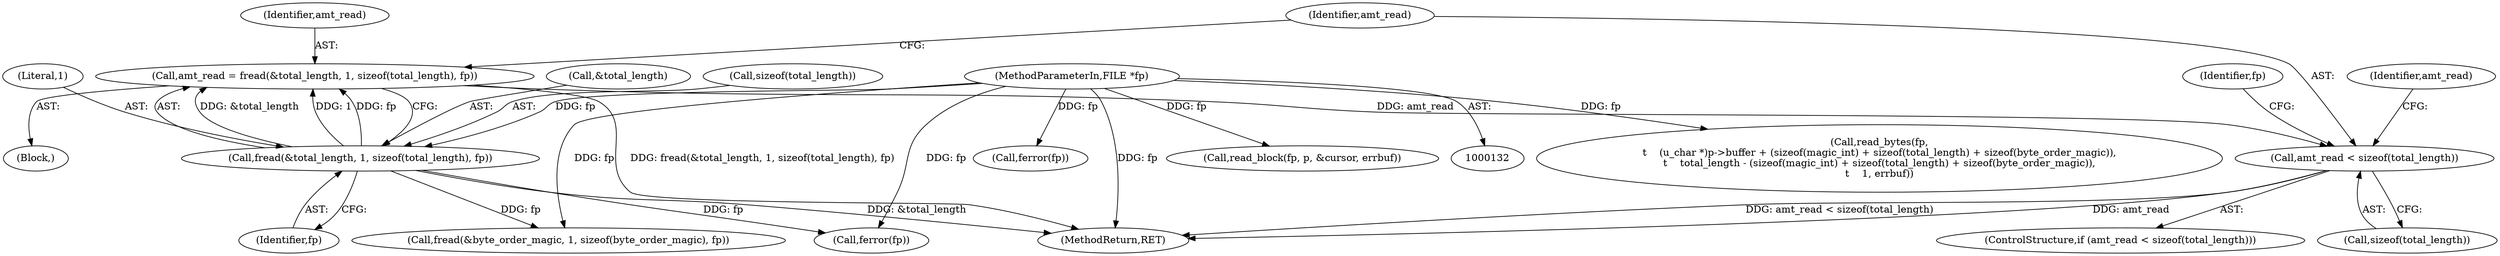 digraph "0_libpcap_a5a36d9e82dde7265e38fe1f87b7f11c461c29f6@API" {
"1000171" [label="(Call,amt_read = fread(&total_length, 1, sizeof(total_length), fp))"];
"1000173" [label="(Call,fread(&total_length, 1, sizeof(total_length), fp))"];
"1000134" [label="(MethodParameterIn,FILE *fp)"];
"1000181" [label="(Call,amt_read < sizeof(total_length))"];
"1000181" [label="(Call,amt_read < sizeof(total_length))"];
"1000182" [label="(Identifier,amt_read)"];
"1000172" [label="(Identifier,amt_read)"];
"1000549" [label="(Call,read_block(fp, p, &cursor, errbuf))"];
"1000204" [label="(Identifier,amt_read)"];
"1000188" [label="(Identifier,fp)"];
"1000173" [label="(Call,fread(&total_length, 1, sizeof(total_length), fp))"];
"1000447" [label="(Call,read_bytes(fp,\n\t    (u_char *)p->buffer + (sizeof(magic_int) + sizeof(total_length) + sizeof(byte_order_magic)),\n\t    total_length - (sizeof(magic_int) + sizeof(total_length) + sizeof(byte_order_magic)),\n\t    1, errbuf))"];
"1000134" [label="(MethodParameterIn,FILE *fp)"];
"1000176" [label="(Literal,1)"];
"1000174" [label="(Call,&total_length)"];
"1000205" [label="(Call,fread(&byte_order_magic, 1, sizeof(byte_order_magic), fp))"];
"1000180" [label="(ControlStructure,if (amt_read < sizeof(total_length)))"];
"1000138" [label="(Block,)"];
"1000177" [label="(Call,sizeof(total_length))"];
"1000179" [label="(Identifier,fp)"];
"1000219" [label="(Call,ferror(fp))"];
"1000183" [label="(Call,sizeof(total_length))"];
"1000171" [label="(Call,amt_read = fread(&total_length, 1, sizeof(total_length), fp))"];
"1000709" [label="(MethodReturn,RET)"];
"1000187" [label="(Call,ferror(fp))"];
"1000171" -> "1000138"  [label="AST: "];
"1000171" -> "1000173"  [label="CFG: "];
"1000172" -> "1000171"  [label="AST: "];
"1000173" -> "1000171"  [label="AST: "];
"1000182" -> "1000171"  [label="CFG: "];
"1000171" -> "1000709"  [label="DDG: fread(&total_length, 1, sizeof(total_length), fp)"];
"1000173" -> "1000171"  [label="DDG: &total_length"];
"1000173" -> "1000171"  [label="DDG: 1"];
"1000173" -> "1000171"  [label="DDG: fp"];
"1000171" -> "1000181"  [label="DDG: amt_read"];
"1000173" -> "1000179"  [label="CFG: "];
"1000174" -> "1000173"  [label="AST: "];
"1000176" -> "1000173"  [label="AST: "];
"1000177" -> "1000173"  [label="AST: "];
"1000179" -> "1000173"  [label="AST: "];
"1000173" -> "1000709"  [label="DDG: &total_length"];
"1000134" -> "1000173"  [label="DDG: fp"];
"1000173" -> "1000187"  [label="DDG: fp"];
"1000173" -> "1000205"  [label="DDG: fp"];
"1000134" -> "1000132"  [label="AST: "];
"1000134" -> "1000709"  [label="DDG: fp"];
"1000134" -> "1000187"  [label="DDG: fp"];
"1000134" -> "1000205"  [label="DDG: fp"];
"1000134" -> "1000219"  [label="DDG: fp"];
"1000134" -> "1000447"  [label="DDG: fp"];
"1000134" -> "1000549"  [label="DDG: fp"];
"1000181" -> "1000180"  [label="AST: "];
"1000181" -> "1000183"  [label="CFG: "];
"1000182" -> "1000181"  [label="AST: "];
"1000183" -> "1000181"  [label="AST: "];
"1000188" -> "1000181"  [label="CFG: "];
"1000204" -> "1000181"  [label="CFG: "];
"1000181" -> "1000709"  [label="DDG: amt_read"];
"1000181" -> "1000709"  [label="DDG: amt_read < sizeof(total_length)"];
}
